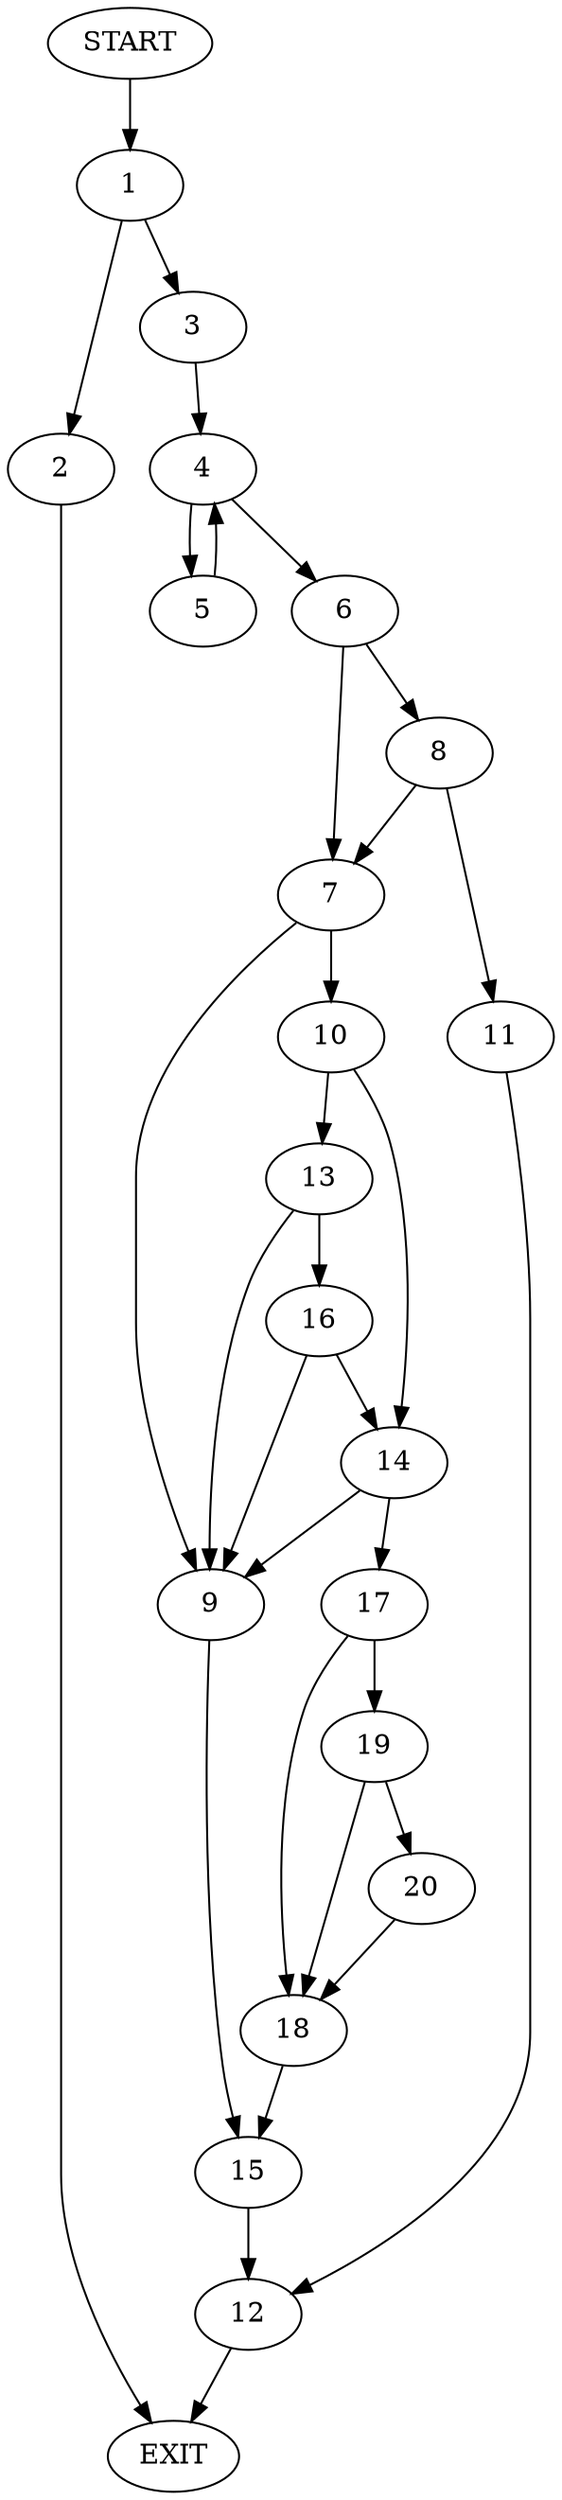 digraph {
0 [label="START"]
21 [label="EXIT"]
0 -> 1
1 -> 2
1 -> 3
3 -> 4
2 -> 21
4 -> 5
4 -> 6
5 -> 4
6 -> 7
6 -> 8
7 -> 9
7 -> 10
8 -> 7
8 -> 11
11 -> 12
12 -> 21
10 -> 13
10 -> 14
9 -> 15
13 -> 16
13 -> 9
14 -> 17
14 -> 9
16 -> 14
16 -> 9
17 -> 18
17 -> 19
18 -> 15
19 -> 18
19 -> 20
20 -> 18
15 -> 12
}
